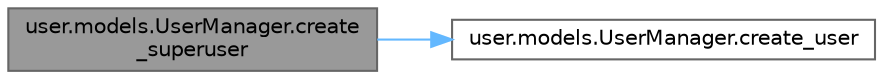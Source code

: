 digraph "user.models.UserManager.create_superuser"
{
 // INTERACTIVE_SVG=YES
 // LATEX_PDF_SIZE
  bgcolor="transparent";
  edge [fontname=Helvetica,fontsize=10,labelfontname=Helvetica,labelfontsize=10];
  node [fontname=Helvetica,fontsize=10,shape=box,height=0.2,width=0.4];
  rankdir="LR";
  Node1 [label="user.models.UserManager.create\l_superuser",height=0.2,width=0.4,color="gray40", fillcolor="grey60", style="filled", fontcolor="black",tooltip=" "];
  Node1 -> Node2 [color="steelblue1",style="solid"];
  Node2 [label="user.models.UserManager.create_user",height=0.2,width=0.4,color="grey40", fillcolor="white", style="filled",URL="$classuser_1_1models_1_1_user_manager.html#afdf7dbe5da3996499cec435e5acc0c9f",tooltip=" "];
}
